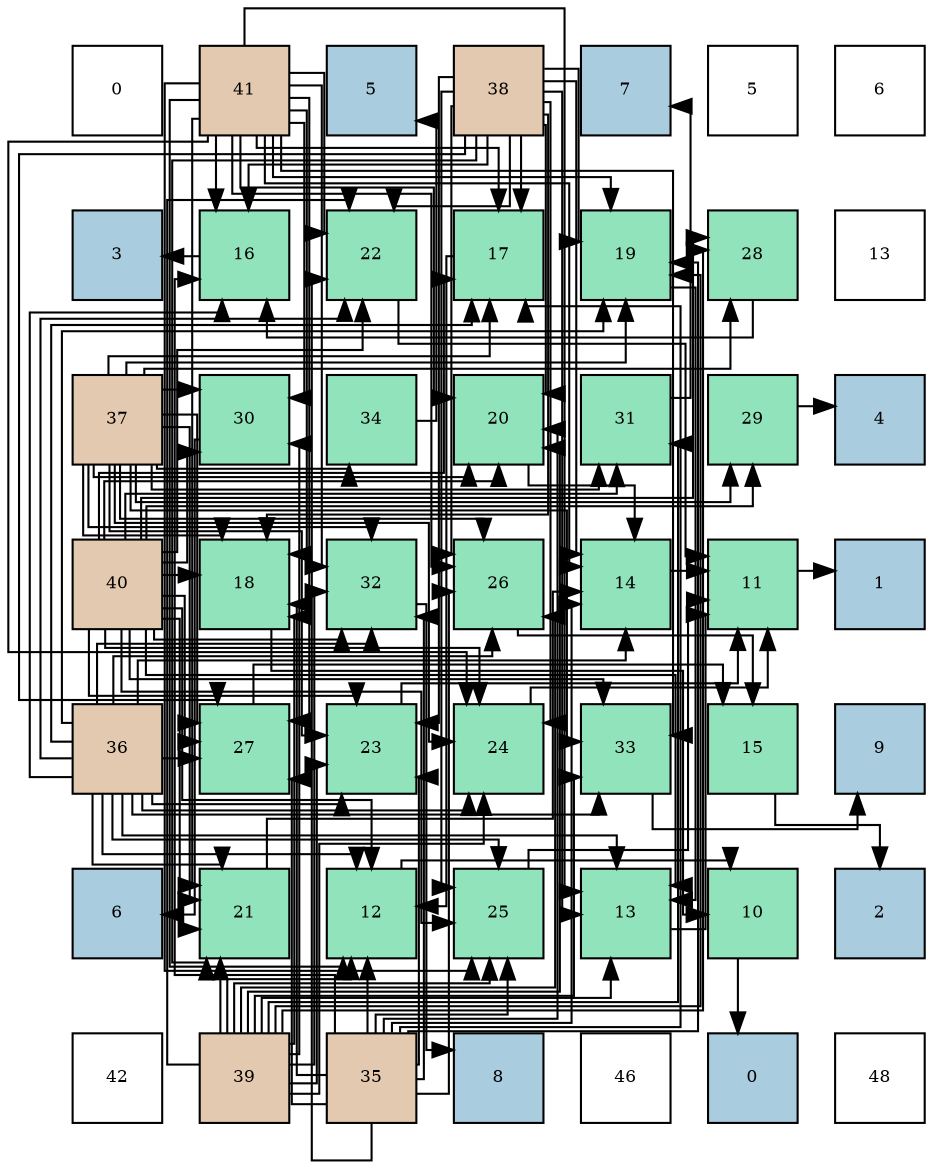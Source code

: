 digraph layout{
 rankdir=TB;
 splines=ortho;
 node [style=filled shape=square fixedsize=true width=0.6];
0[label="0", fontsize=8, fillcolor="#ffffff"];
1[label="41", fontsize=8, fillcolor="#e3c9af"];
2[label="5", fontsize=8, fillcolor="#a9ccde"];
3[label="38", fontsize=8, fillcolor="#e3c9af"];
4[label="7", fontsize=8, fillcolor="#a9ccde"];
5[label="5", fontsize=8, fillcolor="#ffffff"];
6[label="6", fontsize=8, fillcolor="#ffffff"];
7[label="3", fontsize=8, fillcolor="#a9ccde"];
8[label="16", fontsize=8, fillcolor="#91e3bb"];
9[label="22", fontsize=8, fillcolor="#91e3bb"];
10[label="17", fontsize=8, fillcolor="#91e3bb"];
11[label="19", fontsize=8, fillcolor="#91e3bb"];
12[label="28", fontsize=8, fillcolor="#91e3bb"];
13[label="13", fontsize=8, fillcolor="#ffffff"];
14[label="37", fontsize=8, fillcolor="#e3c9af"];
15[label="30", fontsize=8, fillcolor="#91e3bb"];
16[label="34", fontsize=8, fillcolor="#91e3bb"];
17[label="20", fontsize=8, fillcolor="#91e3bb"];
18[label="31", fontsize=8, fillcolor="#91e3bb"];
19[label="29", fontsize=8, fillcolor="#91e3bb"];
20[label="4", fontsize=8, fillcolor="#a9ccde"];
21[label="40", fontsize=8, fillcolor="#e3c9af"];
22[label="18", fontsize=8, fillcolor="#91e3bb"];
23[label="32", fontsize=8, fillcolor="#91e3bb"];
24[label="26", fontsize=8, fillcolor="#91e3bb"];
25[label="14", fontsize=8, fillcolor="#91e3bb"];
26[label="11", fontsize=8, fillcolor="#91e3bb"];
27[label="1", fontsize=8, fillcolor="#a9ccde"];
28[label="36", fontsize=8, fillcolor="#e3c9af"];
29[label="27", fontsize=8, fillcolor="#91e3bb"];
30[label="23", fontsize=8, fillcolor="#91e3bb"];
31[label="24", fontsize=8, fillcolor="#91e3bb"];
32[label="33", fontsize=8, fillcolor="#91e3bb"];
33[label="15", fontsize=8, fillcolor="#91e3bb"];
34[label="9", fontsize=8, fillcolor="#a9ccde"];
35[label="6", fontsize=8, fillcolor="#a9ccde"];
36[label="21", fontsize=8, fillcolor="#91e3bb"];
37[label="12", fontsize=8, fillcolor="#91e3bb"];
38[label="25", fontsize=8, fillcolor="#91e3bb"];
39[label="13", fontsize=8, fillcolor="#91e3bb"];
40[label="10", fontsize=8, fillcolor="#91e3bb"];
41[label="2", fontsize=8, fillcolor="#a9ccde"];
42[label="42", fontsize=8, fillcolor="#ffffff"];
43[label="39", fontsize=8, fillcolor="#e3c9af"];
44[label="35", fontsize=8, fillcolor="#e3c9af"];
45[label="8", fontsize=8, fillcolor="#a9ccde"];
46[label="46", fontsize=8, fillcolor="#ffffff"];
47[label="0", fontsize=8, fillcolor="#a9ccde"];
48[label="48", fontsize=8, fillcolor="#ffffff"];
edge [constraint=false, style=vis];40 -> 47;
26 -> 27;
37 -> 40;
39 -> 26;
25 -> 26;
33 -> 41;
8 -> 7;
10 -> 37;
22 -> 40;
11 -> 39;
17 -> 25;
36 -> 25;
9 -> 26;
30 -> 26;
31 -> 26;
38 -> 26;
24 -> 33;
29 -> 33;
12 -> 8;
19 -> 20;
15 -> 35;
18 -> 4;
23 -> 45;
32 -> 34;
16 -> 2;
44 -> 37;
44 -> 25;
44 -> 8;
44 -> 10;
44 -> 22;
44 -> 11;
44 -> 17;
44 -> 9;
44 -> 30;
44 -> 38;
44 -> 24;
44 -> 29;
44 -> 23;
28 -> 37;
28 -> 39;
28 -> 25;
28 -> 8;
28 -> 10;
28 -> 11;
28 -> 36;
28 -> 9;
28 -> 30;
28 -> 31;
28 -> 38;
28 -> 24;
28 -> 29;
28 -> 23;
28 -> 32;
14 -> 10;
14 -> 22;
14 -> 11;
14 -> 17;
14 -> 36;
14 -> 30;
14 -> 31;
14 -> 24;
14 -> 29;
14 -> 12;
14 -> 19;
14 -> 15;
14 -> 18;
14 -> 23;
14 -> 32;
14 -> 16;
3 -> 39;
3 -> 25;
3 -> 8;
3 -> 10;
3 -> 22;
3 -> 11;
3 -> 17;
3 -> 36;
3 -> 9;
3 -> 30;
3 -> 31;
3 -> 38;
3 -> 24;
3 -> 29;
43 -> 37;
43 -> 39;
43 -> 22;
43 -> 11;
43 -> 17;
43 -> 36;
43 -> 9;
43 -> 30;
43 -> 31;
43 -> 38;
43 -> 24;
43 -> 12;
43 -> 15;
43 -> 18;
43 -> 23;
43 -> 32;
21 -> 37;
21 -> 39;
21 -> 10;
21 -> 22;
21 -> 17;
21 -> 36;
21 -> 9;
21 -> 30;
21 -> 31;
21 -> 38;
21 -> 29;
21 -> 12;
21 -> 19;
21 -> 15;
21 -> 18;
21 -> 23;
21 -> 32;
1 -> 37;
1 -> 39;
1 -> 25;
1 -> 8;
1 -> 10;
1 -> 22;
1 -> 11;
1 -> 17;
1 -> 36;
1 -> 9;
1 -> 31;
1 -> 38;
1 -> 24;
1 -> 29;
1 -> 15;
1 -> 23;
1 -> 32;
edge [constraint=true, style=invis];
0 -> 7 -> 14 -> 21 -> 28 -> 35 -> 42;
1 -> 8 -> 15 -> 22 -> 29 -> 36 -> 43;
2 -> 9 -> 16 -> 23 -> 30 -> 37 -> 44;
3 -> 10 -> 17 -> 24 -> 31 -> 38 -> 45;
4 -> 11 -> 18 -> 25 -> 32 -> 39 -> 46;
5 -> 12 -> 19 -> 26 -> 33 -> 40 -> 47;
6 -> 13 -> 20 -> 27 -> 34 -> 41 -> 48;
rank = same {0 -> 1 -> 2 -> 3 -> 4 -> 5 -> 6};
rank = same {7 -> 8 -> 9 -> 10 -> 11 -> 12 -> 13};
rank = same {14 -> 15 -> 16 -> 17 -> 18 -> 19 -> 20};
rank = same {21 -> 22 -> 23 -> 24 -> 25 -> 26 -> 27};
rank = same {28 -> 29 -> 30 -> 31 -> 32 -> 33 -> 34};
rank = same {35 -> 36 -> 37 -> 38 -> 39 -> 40 -> 41};
rank = same {42 -> 43 -> 44 -> 45 -> 46 -> 47 -> 48};
}